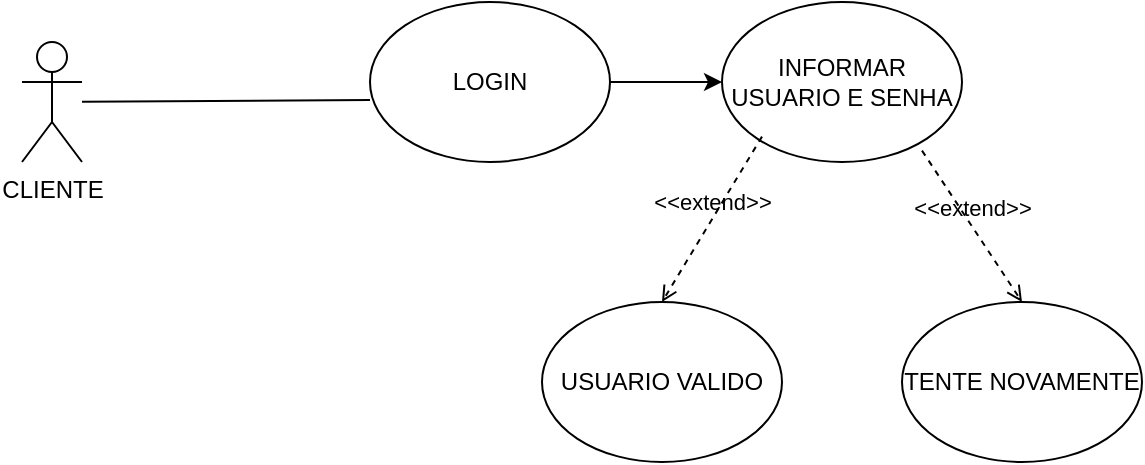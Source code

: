 <mxfile version="24.2.3" type="device">
  <diagram name="Página-1" id="T1myAYned2IHC3suXev3">
    <mxGraphModel dx="1114" dy="610" grid="1" gridSize="10" guides="1" tooltips="1" connect="1" arrows="1" fold="1" page="1" pageScale="1" pageWidth="827" pageHeight="1169" math="0" shadow="0">
      <root>
        <mxCell id="0" />
        <mxCell id="1" parent="0" />
        <mxCell id="1i9W_hhtYvbCAKF3Qy19-2" value="CLIENTE" style="shape=umlActor;verticalLabelPosition=bottom;verticalAlign=top;html=1;outlineConnect=0;" vertex="1" parent="1">
          <mxGeometry x="120" y="180" width="30" height="60" as="geometry" />
        </mxCell>
        <mxCell id="1i9W_hhtYvbCAKF3Qy19-11" style="edgeStyle=orthogonalEdgeStyle;rounded=0;orthogonalLoop=1;jettySize=auto;html=1;" edge="1" parent="1" source="1i9W_hhtYvbCAKF3Qy19-4" target="1i9W_hhtYvbCAKF3Qy19-5">
          <mxGeometry relative="1" as="geometry" />
        </mxCell>
        <mxCell id="1i9W_hhtYvbCAKF3Qy19-4" value="LOGIN" style="ellipse;whiteSpace=wrap;html=1;" vertex="1" parent="1">
          <mxGeometry x="294" y="160" width="120" height="80" as="geometry" />
        </mxCell>
        <mxCell id="1i9W_hhtYvbCAKF3Qy19-5" value="INFORMAR USUARIO E SENHA" style="ellipse;whiteSpace=wrap;html=1;" vertex="1" parent="1">
          <mxGeometry x="470" y="160" width="120" height="80" as="geometry" />
        </mxCell>
        <mxCell id="1i9W_hhtYvbCAKF3Qy19-6" value="USUARIO VALIDO" style="ellipse;whiteSpace=wrap;html=1;" vertex="1" parent="1">
          <mxGeometry x="380" y="310" width="120" height="80" as="geometry" />
        </mxCell>
        <mxCell id="1i9W_hhtYvbCAKF3Qy19-7" value="TENTE NOVAMENTE" style="ellipse;whiteSpace=wrap;html=1;" vertex="1" parent="1">
          <mxGeometry x="560" y="310" width="120" height="80" as="geometry" />
        </mxCell>
        <mxCell id="1i9W_hhtYvbCAKF3Qy19-10" value="" style="endArrow=none;html=1;rounded=0;entryX=0;entryY=0.613;entryDx=0;entryDy=0;entryPerimeter=0;" edge="1" parent="1" source="1i9W_hhtYvbCAKF3Qy19-2" target="1i9W_hhtYvbCAKF3Qy19-4">
          <mxGeometry width="50" height="50" relative="1" as="geometry">
            <mxPoint x="170" y="210" as="sourcePoint" />
            <mxPoint x="220" y="160" as="targetPoint" />
          </mxGeometry>
        </mxCell>
        <mxCell id="1i9W_hhtYvbCAKF3Qy19-12" value="&amp;lt;&amp;lt;extend&amp;gt;&amp;gt;" style="html=1;verticalAlign=bottom;labelBackgroundColor=none;endArrow=open;endFill=0;dashed=1;rounded=0;entryX=0.5;entryY=0;entryDx=0;entryDy=0;" edge="1" parent="1" target="1i9W_hhtYvbCAKF3Qy19-7">
          <mxGeometry width="160" relative="1" as="geometry">
            <mxPoint x="570" y="234.3" as="sourcePoint" />
            <mxPoint x="629.13" y="300.0" as="targetPoint" />
          </mxGeometry>
        </mxCell>
        <mxCell id="1i9W_hhtYvbCAKF3Qy19-13" value="&amp;lt;&amp;lt;extend&amp;gt;&amp;gt;" style="html=1;verticalAlign=bottom;labelBackgroundColor=none;endArrow=open;endFill=0;dashed=1;rounded=0;entryX=0.5;entryY=0;entryDx=0;entryDy=0;" edge="1" parent="1" target="1i9W_hhtYvbCAKF3Qy19-6">
          <mxGeometry width="160" relative="1" as="geometry">
            <mxPoint x="490" y="227.31" as="sourcePoint" />
            <mxPoint x="522.743" y="300.0" as="targetPoint" />
          </mxGeometry>
        </mxCell>
      </root>
    </mxGraphModel>
  </diagram>
</mxfile>
